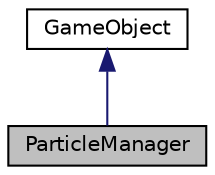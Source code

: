 digraph "ParticleManager"
{
  edge [fontname="Helvetica",fontsize="10",labelfontname="Helvetica",labelfontsize="10"];
  node [fontname="Helvetica",fontsize="10",shape=record];
  Node1 [label="ParticleManager",height=0.2,width=0.4,color="black", fillcolor="grey75", style="filled", fontcolor="black"];
  Node2 -> Node1 [dir="back",color="midnightblue",fontsize="10",style="solid"];
  Node2 [label="GameObject",height=0.2,width=0.4,color="black", fillcolor="white", style="filled",URL="$class_game_object.html",tooltip="The game object header file. "];
}
